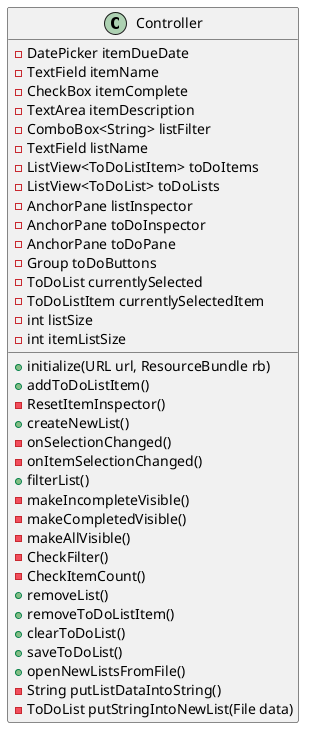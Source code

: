 @startuml
'https://plantuml.com/class-diagram

class Controller
{
    -DatePicker itemDueDate
    -TextField itemName
    -CheckBox itemComplete
    -TextArea itemDescription
    -ComboBox<String> listFilter
    -TextField listName
    -ListView<ToDoListItem> toDoItems
    -ListView<ToDoList> toDoLists
    -AnchorPane listInspector
    -AnchorPane toDoInspector
    -AnchorPane toDoPane
    -Group toDoButtons
    -ToDoList currentlySelected
    -ToDoListItem currentlySelectedItem
    -int listSize
    -int itemListSize

    +initialize(URL url, ResourceBundle rb)
    +addToDoListItem()
    -ResetItemInspector()
    +createNewList()
    -onSelectionChanged()
    -onItemSelectionChanged()
    +filterList()
    -makeIncompleteVisible()
    -makeCompletedVisible()
    -makeAllVisible()
    -CheckFilter()
    -CheckItemCount()
    +removeList()
    +removeToDoListItem()
    +clearToDoList()
    +saveToDoList()
    +openNewListsFromFile()
    -String putListDataIntoString()
    -ToDoList putStringIntoNewList(File data)
}

@enduml